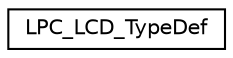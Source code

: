 digraph "Graphical Class Hierarchy"
{
  edge [fontname="Helvetica",fontsize="10",labelfontname="Helvetica",labelfontsize="10"];
  node [fontname="Helvetica",fontsize="10",shape=record];
  rankdir="LR";
  Node1 [label="LPC_LCD_TypeDef",height=0.2,width=0.4,color="black", fillcolor="white", style="filled",URL="$d3/dd9/structLPC__LCD__TypeDef.html"];
}

